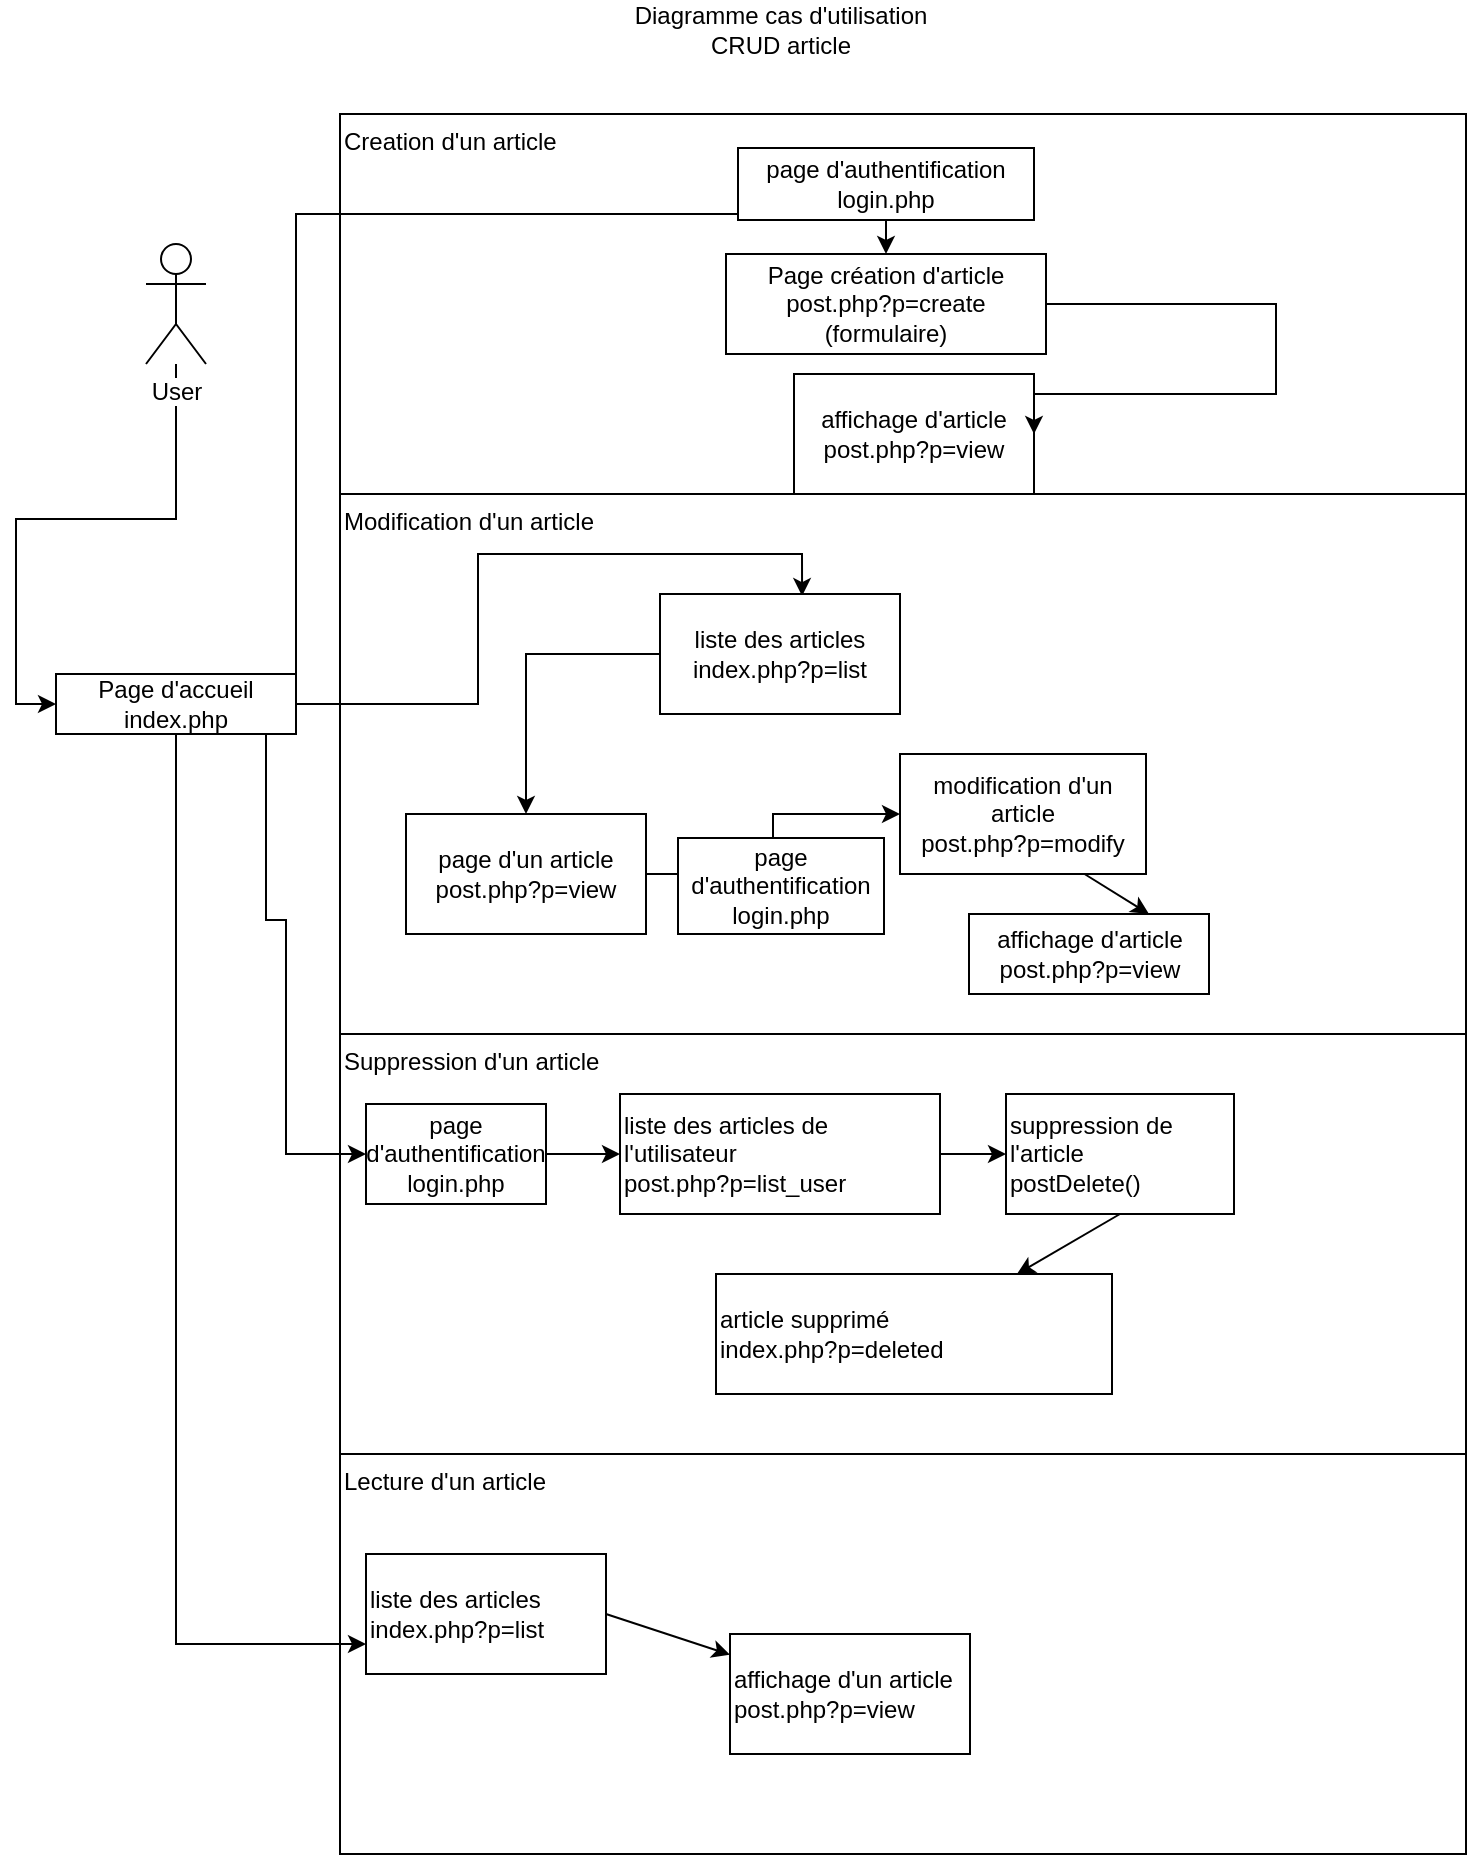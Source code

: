 <mxfile version="12.3.7" type="device" pages="1"><diagram id="Bt3UwMTN88_mQGlOEWFw" name="Page-1"><mxGraphModel dx="1352" dy="767" grid="1" gridSize="10" guides="1" tooltips="1" connect="1" arrows="1" fold="1" page="1" pageScale="1" pageWidth="827" pageHeight="1169" math="0" shadow="0"><root><mxCell id="0"/><mxCell id="1" parent="0"/><mxCell id="x4oTudqtdRquoylaGZ1S-48" value="Lecture d'un article" style="rounded=0;whiteSpace=wrap;html=1;align=left;verticalAlign=top;" vertex="1" parent="1"><mxGeometry x="177" y="740" width="563" height="200" as="geometry"/></mxCell><mxCell id="x4oTudqtdRquoylaGZ1S-36" value="Suppression d'un article" style="rounded=0;whiteSpace=wrap;html=1;align=left;verticalAlign=top;" vertex="1" parent="1"><mxGeometry x="177" y="530" width="563" height="210" as="geometry"/></mxCell><mxCell id="x4oTudqtdRquoylaGZ1S-33" value="Modification d'un article" style="rounded=0;whiteSpace=wrap;html=1;align=left;verticalAlign=top;" vertex="1" parent="1"><mxGeometry x="177" y="260" width="563" height="270" as="geometry"/></mxCell><mxCell id="x4oTudqtdRquoylaGZ1S-30" value="Creation d'un article" style="rounded=0;whiteSpace=wrap;html=1;verticalAlign=top;align=left;" vertex="1" parent="1"><mxGeometry x="177" y="70" width="563" height="190" as="geometry"/></mxCell><mxCell id="x4oTudqtdRquoylaGZ1S-1" value="&lt;div&gt;Diagramme cas d'utilisation&lt;/div&gt;&lt;div&gt;CRUD article&lt;br&gt;&lt;/div&gt;" style="text;html=1;align=center;verticalAlign=middle;resizable=0;points=[];;autosize=1;" vertex="1" parent="1"><mxGeometry x="302" y="13" width="190" height="30" as="geometry"/></mxCell><mxCell id="x4oTudqtdRquoylaGZ1S-10" style="edgeStyle=orthogonalEdgeStyle;rounded=0;orthogonalLoop=1;jettySize=auto;html=1;entryX=0.5;entryY=0;entryDx=0;entryDy=0;" edge="1" parent="1" source="x4oTudqtdRquoylaGZ1S-2" target="x4oTudqtdRquoylaGZ1S-5"><mxGeometry relative="1" as="geometry"><Array as="points"><mxPoint x="155" y="120"/><mxPoint x="450" y="120"/></Array></mxGeometry></mxCell><mxCell id="x4oTudqtdRquoylaGZ1S-13" style="edgeStyle=orthogonalEdgeStyle;rounded=0;orthogonalLoop=1;jettySize=auto;html=1;entryX=0.592;entryY=0.017;entryDx=0;entryDy=0;entryPerimeter=0;" edge="1" parent="1" source="x4oTudqtdRquoylaGZ1S-2" target="x4oTudqtdRquoylaGZ1S-4"><mxGeometry relative="1" as="geometry"><mxPoint x="280" y="200" as="targetPoint"/></mxGeometry></mxCell><mxCell id="x4oTudqtdRquoylaGZ1S-49" style="edgeStyle=orthogonalEdgeStyle;rounded=0;orthogonalLoop=1;jettySize=auto;html=1;entryX=0;entryY=0.5;entryDx=0;entryDy=0;" edge="1" parent="1" source="x4oTudqtdRquoylaGZ1S-2" target="x4oTudqtdRquoylaGZ1S-37"><mxGeometry relative="1" as="geometry"><Array as="points"><mxPoint x="140" y="473"/><mxPoint x="150" y="473"/><mxPoint x="150" y="590"/></Array></mxGeometry></mxCell><mxCell id="x4oTudqtdRquoylaGZ1S-52" style="edgeStyle=orthogonalEdgeStyle;rounded=0;orthogonalLoop=1;jettySize=auto;html=1;entryX=0;entryY=0.75;entryDx=0;entryDy=0;" edge="1" parent="1" source="x4oTudqtdRquoylaGZ1S-2" target="x4oTudqtdRquoylaGZ1S-50"><mxGeometry relative="1" as="geometry"><Array as="points"><mxPoint x="95" y="835"/></Array></mxGeometry></mxCell><mxCell id="x4oTudqtdRquoylaGZ1S-2" value="&lt;div&gt;Page d'accueil&lt;br&gt;&lt;/div&gt;&lt;div&gt;index.php&lt;/div&gt;" style="rounded=0;whiteSpace=wrap;html=1;" vertex="1" parent="1"><mxGeometry x="35" y="350" width="120" height="30" as="geometry"/></mxCell><mxCell id="x4oTudqtdRquoylaGZ1S-3" value="&lt;div&gt;affichage d'article&lt;/div&gt;&lt;div&gt;post.php?p=view&lt;br&gt;&lt;/div&gt;" style="rounded=0;whiteSpace=wrap;html=1;" vertex="1" parent="1"><mxGeometry x="404" y="200" width="120" height="60" as="geometry"/></mxCell><mxCell id="x4oTudqtdRquoylaGZ1S-32" style="edgeStyle=orthogonalEdgeStyle;rounded=0;orthogonalLoop=1;jettySize=auto;html=1;" edge="1" parent="1" source="x4oTudqtdRquoylaGZ1S-4" target="x4oTudqtdRquoylaGZ1S-15"><mxGeometry relative="1" as="geometry"/></mxCell><mxCell id="x4oTudqtdRquoylaGZ1S-4" value="&lt;div&gt;liste des articles&lt;/div&gt;&lt;div&gt;index.php?p=list&lt;br&gt;&lt;/div&gt;" style="rounded=0;whiteSpace=wrap;html=1;" vertex="1" parent="1"><mxGeometry x="337" y="310" width="120" height="60" as="geometry"/></mxCell><mxCell id="x4oTudqtdRquoylaGZ1S-11" style="edgeStyle=orthogonalEdgeStyle;rounded=0;orthogonalLoop=1;jettySize=auto;html=1;entryX=1;entryY=0.5;entryDx=0;entryDy=0;" edge="1" parent="1" source="x4oTudqtdRquoylaGZ1S-5" target="x4oTudqtdRquoylaGZ1S-3"><mxGeometry relative="1" as="geometry"><mxPoint x="655" y="171" as="targetPoint"/><Array as="points"><mxPoint x="645" y="165"/><mxPoint x="645" y="210"/><mxPoint x="524" y="210"/></Array></mxGeometry></mxCell><mxCell id="x4oTudqtdRquoylaGZ1S-5" value="&lt;div align=&quot;center&quot;&gt;Page création d'article&lt;/div&gt;&lt;div align=&quot;center&quot;&gt;post.php?p=create&lt;/div&gt;&lt;div align=&quot;center&quot;&gt;(formulaire)&lt;br&gt;&lt;/div&gt;" style="rounded=0;whiteSpace=wrap;html=1;align=center;" vertex="1" parent="1"><mxGeometry x="370" y="140" width="160" height="50" as="geometry"/></mxCell><mxCell id="x4oTudqtdRquoylaGZ1S-14" style="edgeStyle=orthogonalEdgeStyle;rounded=0;orthogonalLoop=1;jettySize=auto;html=1;entryX=0;entryY=0.5;entryDx=0;entryDy=0;" edge="1" parent="1" source="x4oTudqtdRquoylaGZ1S-7" target="x4oTudqtdRquoylaGZ1S-2"><mxGeometry relative="1" as="geometry"/></mxCell><mxCell id="x4oTudqtdRquoylaGZ1S-7" value="User" style="shape=umlActor;verticalLabelPosition=bottom;labelBackgroundColor=#ffffff;verticalAlign=top;html=1;outlineConnect=0;" vertex="1" parent="1"><mxGeometry x="80" y="135" width="30" height="60" as="geometry"/></mxCell><mxCell id="x4oTudqtdRquoylaGZ1S-19" style="edgeStyle=orthogonalEdgeStyle;rounded=0;orthogonalLoop=1;jettySize=auto;html=1;" edge="1" parent="1" source="x4oTudqtdRquoylaGZ1S-15" target="x4oTudqtdRquoylaGZ1S-18"><mxGeometry relative="1" as="geometry"/></mxCell><mxCell id="x4oTudqtdRquoylaGZ1S-15" value="&lt;div&gt;page d'un article&lt;/div&gt;&lt;div&gt;post.php?p=view&lt;br&gt;&lt;/div&gt;" style="rounded=0;whiteSpace=wrap;html=1;" vertex="1" parent="1"><mxGeometry x="210" y="420" width="120" height="60" as="geometry"/></mxCell><mxCell id="x4oTudqtdRquoylaGZ1S-18" value="&lt;div&gt;modification d'un article&lt;/div&gt;&lt;div&gt;post.php?p=modify&lt;br&gt;&lt;/div&gt;" style="rounded=0;whiteSpace=wrap;html=1;" vertex="1" parent="1"><mxGeometry x="457" y="390" width="123" height="60" as="geometry"/></mxCell><mxCell id="x4oTudqtdRquoylaGZ1S-21" value="&lt;div&gt;affichage d'article&lt;/div&gt;&lt;div&gt;post.php?p=view&lt;br&gt;&lt;/div&gt;" style="rounded=0;whiteSpace=wrap;html=1;" vertex="1" parent="1"><mxGeometry x="491.5" y="470" width="120" height="40" as="geometry"/></mxCell><mxCell id="x4oTudqtdRquoylaGZ1S-25" value="&lt;div&gt;page d'authentification&lt;/div&gt;&lt;div&gt;login.php&lt;br&gt;&lt;/div&gt;" style="rounded=0;whiteSpace=wrap;html=1;" vertex="1" parent="1"><mxGeometry x="346" y="432" width="103" height="48" as="geometry"/></mxCell><mxCell id="x4oTudqtdRquoylaGZ1S-26" value="&lt;div&gt;page d'authentification&lt;/div&gt;&lt;div&gt;login.php&lt;br&gt;&lt;/div&gt;" style="rounded=0;whiteSpace=wrap;html=1;" vertex="1" parent="1"><mxGeometry x="376" y="87" width="148" height="36" as="geometry"/></mxCell><mxCell id="x4oTudqtdRquoylaGZ1S-34" value="" style="endArrow=classic;html=1;exitX=0.75;exitY=1;exitDx=0;exitDy=0;entryX=0.75;entryY=0;entryDx=0;entryDy=0;" edge="1" parent="1" source="x4oTudqtdRquoylaGZ1S-18" target="x4oTudqtdRquoylaGZ1S-21"><mxGeometry width="50" height="50" relative="1" as="geometry"><mxPoint x="10" y="880" as="sourcePoint"/><mxPoint x="654" y="442.707" as="targetPoint"/></mxGeometry></mxCell><mxCell id="x4oTudqtdRquoylaGZ1S-41" style="edgeStyle=orthogonalEdgeStyle;rounded=0;orthogonalLoop=1;jettySize=auto;html=1;" edge="1" parent="1" source="x4oTudqtdRquoylaGZ1S-37" target="x4oTudqtdRquoylaGZ1S-38"><mxGeometry relative="1" as="geometry"/></mxCell><mxCell id="x4oTudqtdRquoylaGZ1S-37" value="&lt;div align=&quot;center&quot;&gt;page d'authentification&lt;/div&gt;&lt;div align=&quot;center&quot;&gt;login.php&lt;br&gt;&lt;/div&gt;" style="rounded=0;whiteSpace=wrap;html=1;align=center;" vertex="1" parent="1"><mxGeometry x="190" y="565" width="90" height="50" as="geometry"/></mxCell><mxCell id="x4oTudqtdRquoylaGZ1S-38" value="&lt;div&gt;liste des articles de l'utilisateur&lt;/div&gt;&lt;div&gt;post.php?p=list_user&lt;br&gt;&lt;/div&gt;" style="rounded=0;whiteSpace=wrap;html=1;align=left;" vertex="1" parent="1"><mxGeometry x="317" y="560" width="160" height="60" as="geometry"/></mxCell><mxCell id="x4oTudqtdRquoylaGZ1S-39" value="&lt;div&gt;suppression de l'article&lt;/div&gt;&lt;div&gt;postDelete()&lt;br&gt;&lt;/div&gt;" style="rounded=0;whiteSpace=wrap;html=1;align=left;" vertex="1" parent="1"><mxGeometry x="510" y="560" width="114" height="60" as="geometry"/></mxCell><mxCell id="x4oTudqtdRquoylaGZ1S-40" value="&lt;div&gt;article supprimé&lt;/div&gt;&lt;div&gt;index.php?p=deleted&lt;br&gt;&lt;/div&gt;" style="rounded=0;whiteSpace=wrap;html=1;align=left;" vertex="1" parent="1"><mxGeometry x="365" y="650" width="198" height="60" as="geometry"/></mxCell><mxCell id="x4oTudqtdRquoylaGZ1S-42" value="" style="endArrow=classic;html=1;exitX=1;exitY=0.5;exitDx=0;exitDy=0;" edge="1" parent="1" source="x4oTudqtdRquoylaGZ1S-38" target="x4oTudqtdRquoylaGZ1S-39"><mxGeometry width="50" height="50" relative="1" as="geometry"><mxPoint x="10" y="880" as="sourcePoint"/><mxPoint x="60" y="830" as="targetPoint"/></mxGeometry></mxCell><mxCell id="x4oTudqtdRquoylaGZ1S-43" value="" style="endArrow=classic;html=1;" edge="1" parent="1" target="x4oTudqtdRquoylaGZ1S-40"><mxGeometry width="50" height="50" relative="1" as="geometry"><mxPoint x="567" y="620" as="sourcePoint"/><mxPoint x="654" y="600.7" as="targetPoint"/></mxGeometry></mxCell><mxCell id="x4oTudqtdRquoylaGZ1S-50" value="&lt;div&gt;liste des articles&lt;/div&gt;&lt;div&gt;index.php?p=list&lt;br&gt;&lt;/div&gt;" style="rounded=0;whiteSpace=wrap;html=1;align=left;" vertex="1" parent="1"><mxGeometry x="190" y="790" width="120" height="60" as="geometry"/></mxCell><mxCell id="x4oTudqtdRquoylaGZ1S-51" value="&lt;div&gt;affichage d'un article&lt;/div&gt;&lt;div&gt;post.php?p=view&lt;br&gt;&lt;/div&gt;" style="rounded=0;whiteSpace=wrap;html=1;align=left;" vertex="1" parent="1"><mxGeometry x="372" y="830" width="120" height="60" as="geometry"/></mxCell><mxCell id="x4oTudqtdRquoylaGZ1S-53" value="" style="endArrow=classic;html=1;exitX=1;exitY=0.5;exitDx=0;exitDy=0;" edge="1" parent="1" source="x4oTudqtdRquoylaGZ1S-50" target="x4oTudqtdRquoylaGZ1S-51"><mxGeometry width="50" height="50" relative="1" as="geometry"><mxPoint x="10" y="1010" as="sourcePoint"/><mxPoint x="60" y="960" as="targetPoint"/></mxGeometry></mxCell></root></mxGraphModel></diagram></mxfile>
